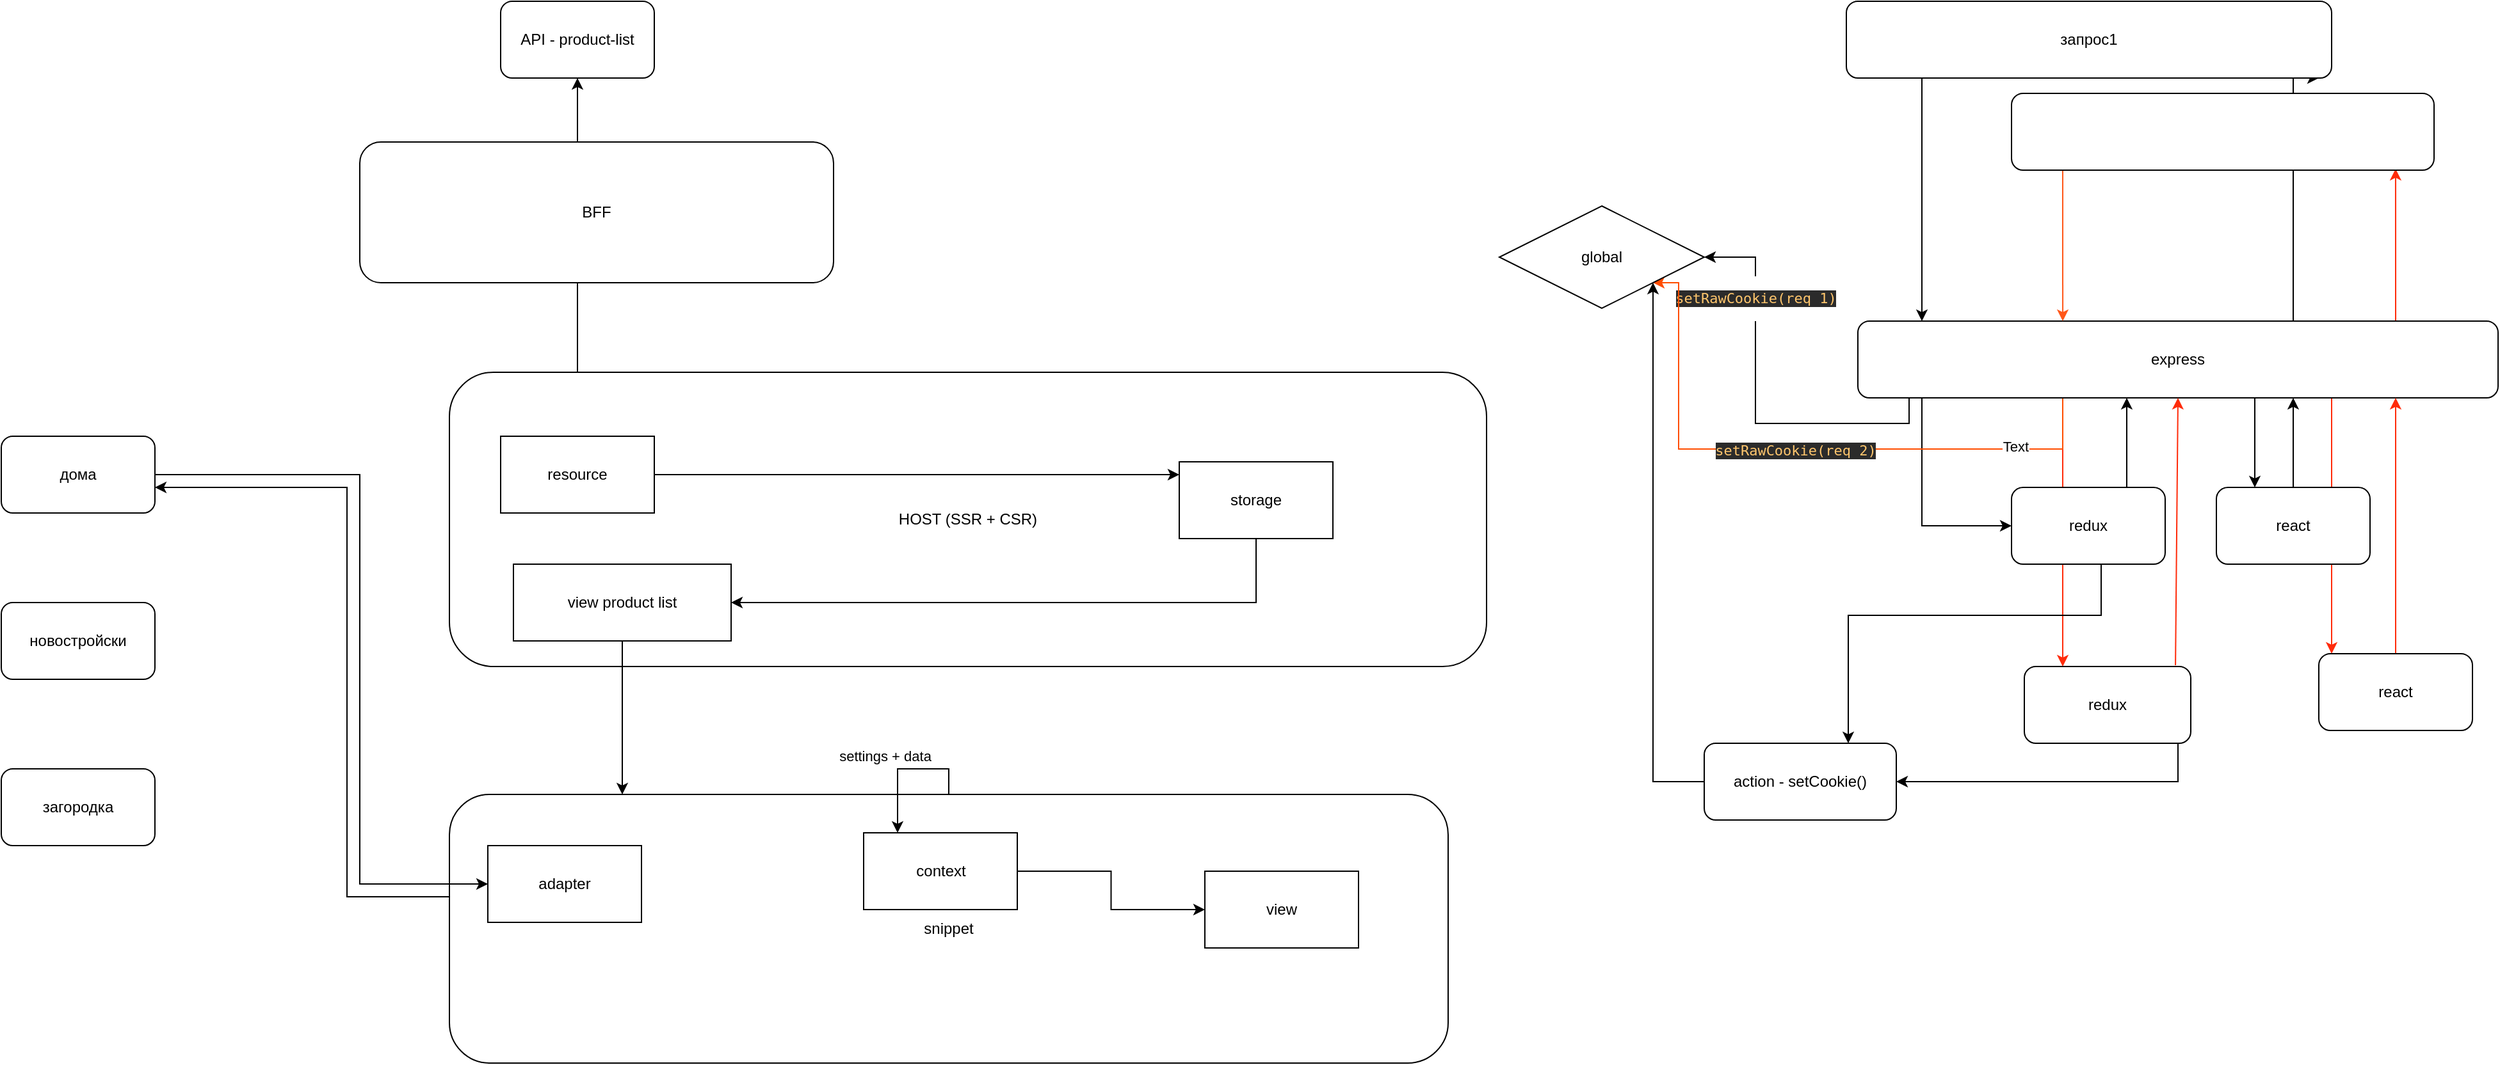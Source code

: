 <mxfile version="20.7.4" type="github"><diagram id="fHXRFne2_BFkhLYoYEFm" name="Страница 1"><mxGraphModel dx="3139" dy="2219" grid="1" gridSize="10" guides="1" tooltips="1" connect="1" arrows="1" fold="1" page="1" pageScale="1" pageWidth="827" pageHeight="1169" math="0" shadow="0"><root><mxCell id="0"/><mxCell id="1" parent="0"/><mxCell id="K3KEqYG0txzJb1fHIo51-11" style="edgeStyle=orthogonalEdgeStyle;rounded=0;orthogonalLoop=1;jettySize=auto;html=1;" parent="1" source="K3KEqYG0txzJb1fHIo51-3" target="K3KEqYG0txzJb1fHIo51-4" edge="1"><mxGeometry relative="1" as="geometry"/></mxCell><mxCell id="K3KEqYG0txzJb1fHIo51-12" style="edgeStyle=orthogonalEdgeStyle;rounded=0;orthogonalLoop=1;jettySize=auto;html=1;" parent="1" source="K3KEqYG0txzJb1fHIo51-4" target="K3KEqYG0txzJb1fHIo51-3" edge="1"><mxGeometry relative="1" as="geometry"/></mxCell><mxCell id="K3KEqYG0txzJb1fHIo51-29" value="BFF" style="rounded=1;whiteSpace=wrap;html=1;" parent="1" vertex="1"><mxGeometry x="20" y="-70" width="370" height="110" as="geometry"/></mxCell><mxCell id="K3KEqYG0txzJb1fHIo51-1" value="HOST (SSR + CSR)" style="rounded=1;whiteSpace=wrap;html=1;" parent="1" vertex="1"><mxGeometry x="90" y="110" width="810" height="230" as="geometry"/></mxCell><mxCell id="K3KEqYG0txzJb1fHIo51-2" value="snippet" style="rounded=1;whiteSpace=wrap;html=1;" parent="1" vertex="1"><mxGeometry x="90" y="440" width="780" height="210" as="geometry"/></mxCell><mxCell id="K3KEqYG0txzJb1fHIo51-3" value="API - product-list" style="rounded=1;whiteSpace=wrap;html=1;" parent="1" vertex="1"><mxGeometry x="130" y="-180" width="120" height="60" as="geometry"/></mxCell><mxCell id="K3KEqYG0txzJb1fHIo51-13" style="edgeStyle=orthogonalEdgeStyle;rounded=0;orthogonalLoop=1;jettySize=auto;html=1;" parent="1" source="K3KEqYG0txzJb1fHIo51-4" target="K3KEqYG0txzJb1fHIo51-5" edge="1"><mxGeometry relative="1" as="geometry"><Array as="points"><mxPoint x="550" y="190"/><mxPoint x="550" y="190"/></Array></mxGeometry></mxCell><mxCell id="K3KEqYG0txzJb1fHIo51-4" value="resource" style="rounded=0;whiteSpace=wrap;html=1;" parent="1" vertex="1"><mxGeometry x="130" y="160" width="120" height="60" as="geometry"/></mxCell><mxCell id="K3KEqYG0txzJb1fHIo51-14" style="edgeStyle=orthogonalEdgeStyle;rounded=0;orthogonalLoop=1;jettySize=auto;html=1;entryX=1;entryY=0.5;entryDx=0;entryDy=0;" parent="1" source="K3KEqYG0txzJb1fHIo51-5" target="K3KEqYG0txzJb1fHIo51-6" edge="1"><mxGeometry relative="1" as="geometry"><Array as="points"><mxPoint x="720" y="290"/></Array></mxGeometry></mxCell><mxCell id="K3KEqYG0txzJb1fHIo51-5" value="storage" style="rounded=0;whiteSpace=wrap;html=1;" parent="1" vertex="1"><mxGeometry x="660" y="180" width="120" height="60" as="geometry"/></mxCell><mxCell id="K3KEqYG0txzJb1fHIo51-22" style="edgeStyle=orthogonalEdgeStyle;rounded=0;orthogonalLoop=1;jettySize=auto;html=1;" parent="1" source="K3KEqYG0txzJb1fHIo51-26" target="K3KEqYG0txzJb1fHIo51-7" edge="1"><mxGeometry relative="1" as="geometry"><Array as="points"><mxPoint x="20" y="190"/><mxPoint x="20" y="510"/></Array></mxGeometry></mxCell><mxCell id="K3KEqYG0txzJb1fHIo51-24" style="edgeStyle=orthogonalEdgeStyle;rounded=0;orthogonalLoop=1;jettySize=auto;html=1;" parent="1" source="K3KEqYG0txzJb1fHIo51-6" target="K3KEqYG0txzJb1fHIo51-2" edge="1"><mxGeometry relative="1" as="geometry"><Array as="points"><mxPoint x="225" y="420"/><mxPoint x="225" y="420"/></Array></mxGeometry></mxCell><mxCell id="K3KEqYG0txzJb1fHIo51-6" value="view product list" style="rounded=0;whiteSpace=wrap;html=1;" parent="1" vertex="1"><mxGeometry x="140" y="260" width="170" height="60" as="geometry"/></mxCell><mxCell id="K3KEqYG0txzJb1fHIo51-23" style="edgeStyle=orthogonalEdgeStyle;rounded=0;orthogonalLoop=1;jettySize=auto;html=1;" parent="1" source="K3KEqYG0txzJb1fHIo51-7" target="K3KEqYG0txzJb1fHIo51-26" edge="1"><mxGeometry relative="1" as="geometry"><Array as="points"><mxPoint x="90" y="510"/><mxPoint x="90" y="520"/><mxPoint x="10" y="520"/><mxPoint x="10" y="200"/></Array></mxGeometry></mxCell><mxCell id="K3KEqYG0txzJb1fHIo51-7" value="adapter" style="rounded=0;whiteSpace=wrap;html=1;" parent="1" vertex="1"><mxGeometry x="120" y="480" width="120" height="60" as="geometry"/></mxCell><mxCell id="K3KEqYG0txzJb1fHIo51-8" value="view" style="rounded=0;whiteSpace=wrap;html=1;" parent="1" vertex="1"><mxGeometry x="680" y="500" width="120" height="60" as="geometry"/></mxCell><mxCell id="K3KEqYG0txzJb1fHIo51-25" style="edgeStyle=orthogonalEdgeStyle;rounded=0;orthogonalLoop=1;jettySize=auto;html=1;" parent="1" source="K3KEqYG0txzJb1fHIo51-18" target="K3KEqYG0txzJb1fHIo51-8" edge="1"><mxGeometry relative="1" as="geometry"/></mxCell><mxCell id="K3KEqYG0txzJb1fHIo51-18" value="context" style="rounded=0;whiteSpace=wrap;html=1;" parent="1" vertex="1"><mxGeometry x="413.5" y="470" width="120" height="60" as="geometry"/></mxCell><mxCell id="K3KEqYG0txzJb1fHIo51-19" style="edgeStyle=orthogonalEdgeStyle;rounded=0;orthogonalLoop=1;jettySize=auto;html=1;" parent="1" source="K3KEqYG0txzJb1fHIo51-2" target="K3KEqYG0txzJb1fHIo51-18" edge="1"><mxGeometry relative="1" as="geometry"><Array as="points"><mxPoint x="480" y="420"/><mxPoint x="440" y="420"/></Array></mxGeometry></mxCell><mxCell id="K3KEqYG0txzJb1fHIo51-20" value="settings + data" style="edgeLabel;html=1;align=center;verticalAlign=middle;resizable=0;points=[];" parent="K3KEqYG0txzJb1fHIo51-19" vertex="1" connectable="0"><mxGeometry x="-0.127" y="-1" relative="1" as="geometry"><mxPoint x="-22" y="-9" as="offset"/></mxGeometry></mxCell><mxCell id="K3KEqYG0txzJb1fHIo51-26" value="дома&lt;br&gt;" style="rounded=1;whiteSpace=wrap;html=1;" parent="1" vertex="1"><mxGeometry x="-260" y="160" width="120" height="60" as="geometry"/></mxCell><mxCell id="K3KEqYG0txzJb1fHIo51-27" value="новостройски" style="rounded=1;whiteSpace=wrap;html=1;" parent="1" vertex="1"><mxGeometry x="-260" y="290" width="120" height="60" as="geometry"/></mxCell><mxCell id="K3KEqYG0txzJb1fHIo51-28" value="загородка" style="rounded=1;whiteSpace=wrap;html=1;" parent="1" vertex="1"><mxGeometry x="-260" y="420" width="120" height="60" as="geometry"/></mxCell><mxCell id="7aWh85wtopvDy3VwdWxM-7" style="edgeStyle=orthogonalEdgeStyle;rounded=0;orthogonalLoop=1;jettySize=auto;html=1;entryX=0;entryY=0.5;entryDx=0;entryDy=0;" parent="1" source="7aWh85wtopvDy3VwdWxM-2" target="7aWh85wtopvDy3VwdWxM-5" edge="1"><mxGeometry relative="1" as="geometry"><Array as="points"><mxPoint x="1240" y="230"/></Array></mxGeometry></mxCell><mxCell id="7aWh85wtopvDy3VwdWxM-8" style="edgeStyle=orthogonalEdgeStyle;rounded=0;orthogonalLoop=1;jettySize=auto;html=1;strokeColor=#FF2B0A;" parent="1" source="7aWh85wtopvDy3VwdWxM-2" target="7aWh85wtopvDy3VwdWxM-6" edge="1"><mxGeometry relative="1" as="geometry"><Array as="points"><mxPoint x="1350" y="310"/><mxPoint x="1350" y="310"/></Array></mxGeometry></mxCell><mxCell id="7aWh85wtopvDy3VwdWxM-13" style="edgeStyle=orthogonalEdgeStyle;rounded=0;orthogonalLoop=1;jettySize=auto;html=1;" parent="1" source="7aWh85wtopvDy3VwdWxM-2" target="7aWh85wtopvDy3VwdWxM-9" edge="1"><mxGeometry relative="1" as="geometry"><Array as="points"><mxPoint x="1500" y="180"/><mxPoint x="1500" y="180"/></Array></mxGeometry></mxCell><mxCell id="7aWh85wtopvDy3VwdWxM-14" style="edgeStyle=orthogonalEdgeStyle;rounded=0;orthogonalLoop=1;jettySize=auto;html=1;" parent="1" source="7aWh85wtopvDy3VwdWxM-2" edge="1"><mxGeometry relative="1" as="geometry"><mxPoint x="1550" y="-120" as="targetPoint"/><Array as="points"><mxPoint x="1530" y="-120"/></Array></mxGeometry></mxCell><mxCell id="7aWh85wtopvDy3VwdWxM-19" style="edgeStyle=orthogonalEdgeStyle;rounded=0;orthogonalLoop=1;jettySize=auto;html=1;strokeColor=#FF2B0A;fillColor=#FF0800;" parent="1" source="7aWh85wtopvDy3VwdWxM-2" target="7aWh85wtopvDy3VwdWxM-18" edge="1"><mxGeometry relative="1" as="geometry"><Array as="points"><mxPoint x="1560" y="300"/><mxPoint x="1560" y="300"/></Array></mxGeometry></mxCell><mxCell id="7aWh85wtopvDy3VwdWxM-21" style="edgeStyle=orthogonalEdgeStyle;rounded=0;orthogonalLoop=1;jettySize=auto;html=1;strokeColor=#FF2B0A;fillColor=#FF0800;entryX=0.909;entryY=0.983;entryDx=0;entryDy=0;entryPerimeter=0;" parent="1" source="7aWh85wtopvDy3VwdWxM-2" target="7aWh85wtopvDy3VwdWxM-22" edge="1"><mxGeometry relative="1" as="geometry"><mxPoint x="1610" y="-80" as="targetPoint"/><Array as="points"><mxPoint x="1610" y="40"/><mxPoint x="1610" y="40"/></Array></mxGeometry></mxCell><mxCell id="7aWh85wtopvDy3VwdWxM-30" style="edgeStyle=orthogonalEdgeStyle;rounded=0;orthogonalLoop=1;jettySize=auto;html=1;strokeColor=#000000;fillColor=#FF0800;" parent="1" source="7aWh85wtopvDy3VwdWxM-2" target="7aWh85wtopvDy3VwdWxM-28" edge="1"><mxGeometry relative="1" as="geometry"><Array as="points"><mxPoint x="1230" y="150"/><mxPoint x="1110" y="150"/><mxPoint x="1110" y="20"/></Array></mxGeometry></mxCell><mxCell id="7aWh85wtopvDy3VwdWxM-31" value="&lt;pre style=&quot;background-color:#2b2b2b;color:#a9b7c6;font-family:'JetBrains Mono',monospace;font-size:9,8pt;&quot;&gt;&lt;span style=&quot;color:#ffc66d;&quot;&gt;setRawCookie(req 1)&lt;/span&gt;&lt;/pre&gt;" style="edgeLabel;html=1;align=center;verticalAlign=middle;resizable=0;points=[];" parent="7aWh85wtopvDy3VwdWxM-30" vertex="1" connectable="0"><mxGeometry x="0.535" relative="1" as="geometry"><mxPoint as="offset"/></mxGeometry></mxCell><mxCell id="7aWh85wtopvDy3VwdWxM-32" style="edgeStyle=orthogonalEdgeStyle;rounded=0;orthogonalLoop=1;jettySize=auto;html=1;entryX=1;entryY=1;entryDx=0;entryDy=0;strokeColor=#FF4D00;fillColor=#FF0800;" parent="1" source="7aWh85wtopvDy3VwdWxM-2" target="7aWh85wtopvDy3VwdWxM-28" edge="1"><mxGeometry relative="1" as="geometry"><Array as="points"><mxPoint x="1350" y="170"/><mxPoint x="1050" y="170"/></Array></mxGeometry></mxCell><mxCell id="7aWh85wtopvDy3VwdWxM-33" value="Text" style="edgeLabel;html=1;align=center;verticalAlign=middle;resizable=0;points=[];" parent="7aWh85wtopvDy3VwdWxM-32" vertex="1" connectable="0"><mxGeometry x="-0.685" y="-2" relative="1" as="geometry"><mxPoint as="offset"/></mxGeometry></mxCell><mxCell id="7aWh85wtopvDy3VwdWxM-34" value="&lt;pre style=&quot;background-color:#2b2b2b;color:#a9b7c6;font-family:'JetBrains Mono',monospace;font-size:9,8pt;&quot;&gt;&lt;span style=&quot;color:#ffc66d;&quot;&gt;setRawCookie(req 2)&lt;/span&gt;&lt;/pre&gt;" style="edgeLabel;html=1;align=center;verticalAlign=middle;resizable=0;points=[];" parent="7aWh85wtopvDy3VwdWxM-32" vertex="1" connectable="0"><mxGeometry x="0.174" y="1" relative="1" as="geometry"><mxPoint x="38" as="offset"/></mxGeometry></mxCell><mxCell id="7aWh85wtopvDy3VwdWxM-2" value="express&lt;br&gt;" style="rounded=1;whiteSpace=wrap;html=1;" parent="1" vertex="1"><mxGeometry x="1190" y="70" width="500" height="60" as="geometry"/></mxCell><mxCell id="7aWh85wtopvDy3VwdWxM-3" value="" style="endArrow=classic;html=1;rounded=0;entryX=0.1;entryY=0;entryDx=0;entryDy=0;entryPerimeter=0;" parent="1" target="7aWh85wtopvDy3VwdWxM-2" edge="1"><mxGeometry width="50" height="50" relative="1" as="geometry"><mxPoint x="1240" y="-130" as="sourcePoint"/><mxPoint x="1580" y="310" as="targetPoint"/></mxGeometry></mxCell><mxCell id="7aWh85wtopvDy3VwdWxM-4" value="" style="endArrow=classic;html=1;rounded=0;entryX=0.122;entryY=-0.05;entryDx=0;entryDy=0;entryPerimeter=0;fillColor=#FF0800;strokeColor=#FF5719;" parent="1" edge="1"><mxGeometry width="50" height="50" relative="1" as="geometry"><mxPoint x="1350" y="-87" as="sourcePoint"/><mxPoint x="1350.02" y="70" as="targetPoint"/></mxGeometry></mxCell><mxCell id="7aWh85wtopvDy3VwdWxM-12" style="edgeStyle=orthogonalEdgeStyle;rounded=0;orthogonalLoop=1;jettySize=auto;html=1;exitX=0.75;exitY=0;exitDx=0;exitDy=0;" parent="1" source="7aWh85wtopvDy3VwdWxM-5" target="7aWh85wtopvDy3VwdWxM-2" edge="1"><mxGeometry relative="1" as="geometry"><Array as="points"><mxPoint x="1400" y="150"/><mxPoint x="1400" y="150"/></Array></mxGeometry></mxCell><mxCell id="7aWh85wtopvDy3VwdWxM-26" style="edgeStyle=orthogonalEdgeStyle;rounded=0;orthogonalLoop=1;jettySize=auto;html=1;entryX=0.75;entryY=0;entryDx=0;entryDy=0;strokeColor=#000000;fillColor=#FF0800;" parent="1" source="7aWh85wtopvDy3VwdWxM-5" target="7aWh85wtopvDy3VwdWxM-25" edge="1"><mxGeometry relative="1" as="geometry"><Array as="points"><mxPoint x="1380" y="300"/><mxPoint x="1183" y="300"/></Array></mxGeometry></mxCell><mxCell id="7aWh85wtopvDy3VwdWxM-5" value="redux" style="rounded=1;whiteSpace=wrap;html=1;" parent="1" vertex="1"><mxGeometry x="1310" y="200" width="120" height="60" as="geometry"/></mxCell><mxCell id="7aWh85wtopvDy3VwdWxM-27" style="edgeStyle=orthogonalEdgeStyle;rounded=0;orthogonalLoop=1;jettySize=auto;html=1;entryX=1;entryY=0.5;entryDx=0;entryDy=0;strokeColor=#000000;fillColor=#FF0800;" parent="1" source="7aWh85wtopvDy3VwdWxM-6" target="7aWh85wtopvDy3VwdWxM-25" edge="1"><mxGeometry relative="1" as="geometry"><Array as="points"><mxPoint x="1440" y="430"/></Array></mxGeometry></mxCell><mxCell id="7aWh85wtopvDy3VwdWxM-6" value="redux" style="rounded=1;whiteSpace=wrap;html=1;" parent="1" vertex="1"><mxGeometry x="1320" y="340" width="130" height="60" as="geometry"/></mxCell><mxCell id="7aWh85wtopvDy3VwdWxM-11" style="edgeStyle=orthogonalEdgeStyle;rounded=0;orthogonalLoop=1;jettySize=auto;html=1;exitX=0.5;exitY=0;exitDx=0;exitDy=0;" parent="1" source="7aWh85wtopvDy3VwdWxM-9" target="7aWh85wtopvDy3VwdWxM-2" edge="1"><mxGeometry relative="1" as="geometry"><Array as="points"><mxPoint x="1530" y="140"/><mxPoint x="1530" y="140"/></Array></mxGeometry></mxCell><mxCell id="7aWh85wtopvDy3VwdWxM-9" value="react" style="rounded=1;whiteSpace=wrap;html=1;" parent="1" vertex="1"><mxGeometry x="1470" y="200" width="120" height="60" as="geometry"/></mxCell><mxCell id="7aWh85wtopvDy3VwdWxM-15" value="запрос1" style="rounded=1;whiteSpace=wrap;html=1;" parent="1" vertex="1"><mxGeometry x="1181" y="-180" width="379" height="60" as="geometry"/></mxCell><mxCell id="7aWh85wtopvDy3VwdWxM-17" value="" style="endArrow=classic;html=1;rounded=0;strokeColor=#FF2B0A;fillColor=#FF0800;entryX=0.5;entryY=1;entryDx=0;entryDy=0;exitX=0.908;exitY=-0.017;exitDx=0;exitDy=0;exitPerimeter=0;" parent="1" source="7aWh85wtopvDy3VwdWxM-6" target="7aWh85wtopvDy3VwdWxM-2" edge="1"><mxGeometry width="50" height="50" relative="1" as="geometry"><mxPoint x="1530" y="260" as="sourcePoint"/><mxPoint x="1580" y="210" as="targetPoint"/></mxGeometry></mxCell><mxCell id="7aWh85wtopvDy3VwdWxM-20" style="edgeStyle=orthogonalEdgeStyle;rounded=0;orthogonalLoop=1;jettySize=auto;html=1;entryX=0.84;entryY=1;entryDx=0;entryDy=0;entryPerimeter=0;strokeColor=#FF2B0A;fillColor=#FF0800;" parent="1" source="7aWh85wtopvDy3VwdWxM-18" target="7aWh85wtopvDy3VwdWxM-2" edge="1"><mxGeometry relative="1" as="geometry"/></mxCell><mxCell id="7aWh85wtopvDy3VwdWxM-18" value="react" style="rounded=1;whiteSpace=wrap;html=1;" parent="1" vertex="1"><mxGeometry x="1550" y="330" width="120" height="60" as="geometry"/></mxCell><mxCell id="7aWh85wtopvDy3VwdWxM-22" value="" style="rounded=1;whiteSpace=wrap;html=1;" parent="1" vertex="1"><mxGeometry x="1310" y="-108" width="330" height="60" as="geometry"/></mxCell><mxCell id="7aWh85wtopvDy3VwdWxM-29" style="edgeStyle=orthogonalEdgeStyle;rounded=0;orthogonalLoop=1;jettySize=auto;html=1;strokeColor=#000000;fillColor=#FF0800;" parent="1" source="7aWh85wtopvDy3VwdWxM-25" target="7aWh85wtopvDy3VwdWxM-28" edge="1"><mxGeometry relative="1" as="geometry"><Array as="points"><mxPoint x="1030" y="430"/></Array></mxGeometry></mxCell><mxCell id="7aWh85wtopvDy3VwdWxM-25" value="action - setCookie()" style="rounded=1;whiteSpace=wrap;html=1;" parent="1" vertex="1"><mxGeometry x="1070" y="400" width="150" height="60" as="geometry"/></mxCell><mxCell id="7aWh85wtopvDy3VwdWxM-28" value="global" style="rhombus;whiteSpace=wrap;html=1;" parent="1" vertex="1"><mxGeometry x="910" y="-20" width="160" height="80" as="geometry"/></mxCell></root></mxGraphModel></diagram></mxfile>